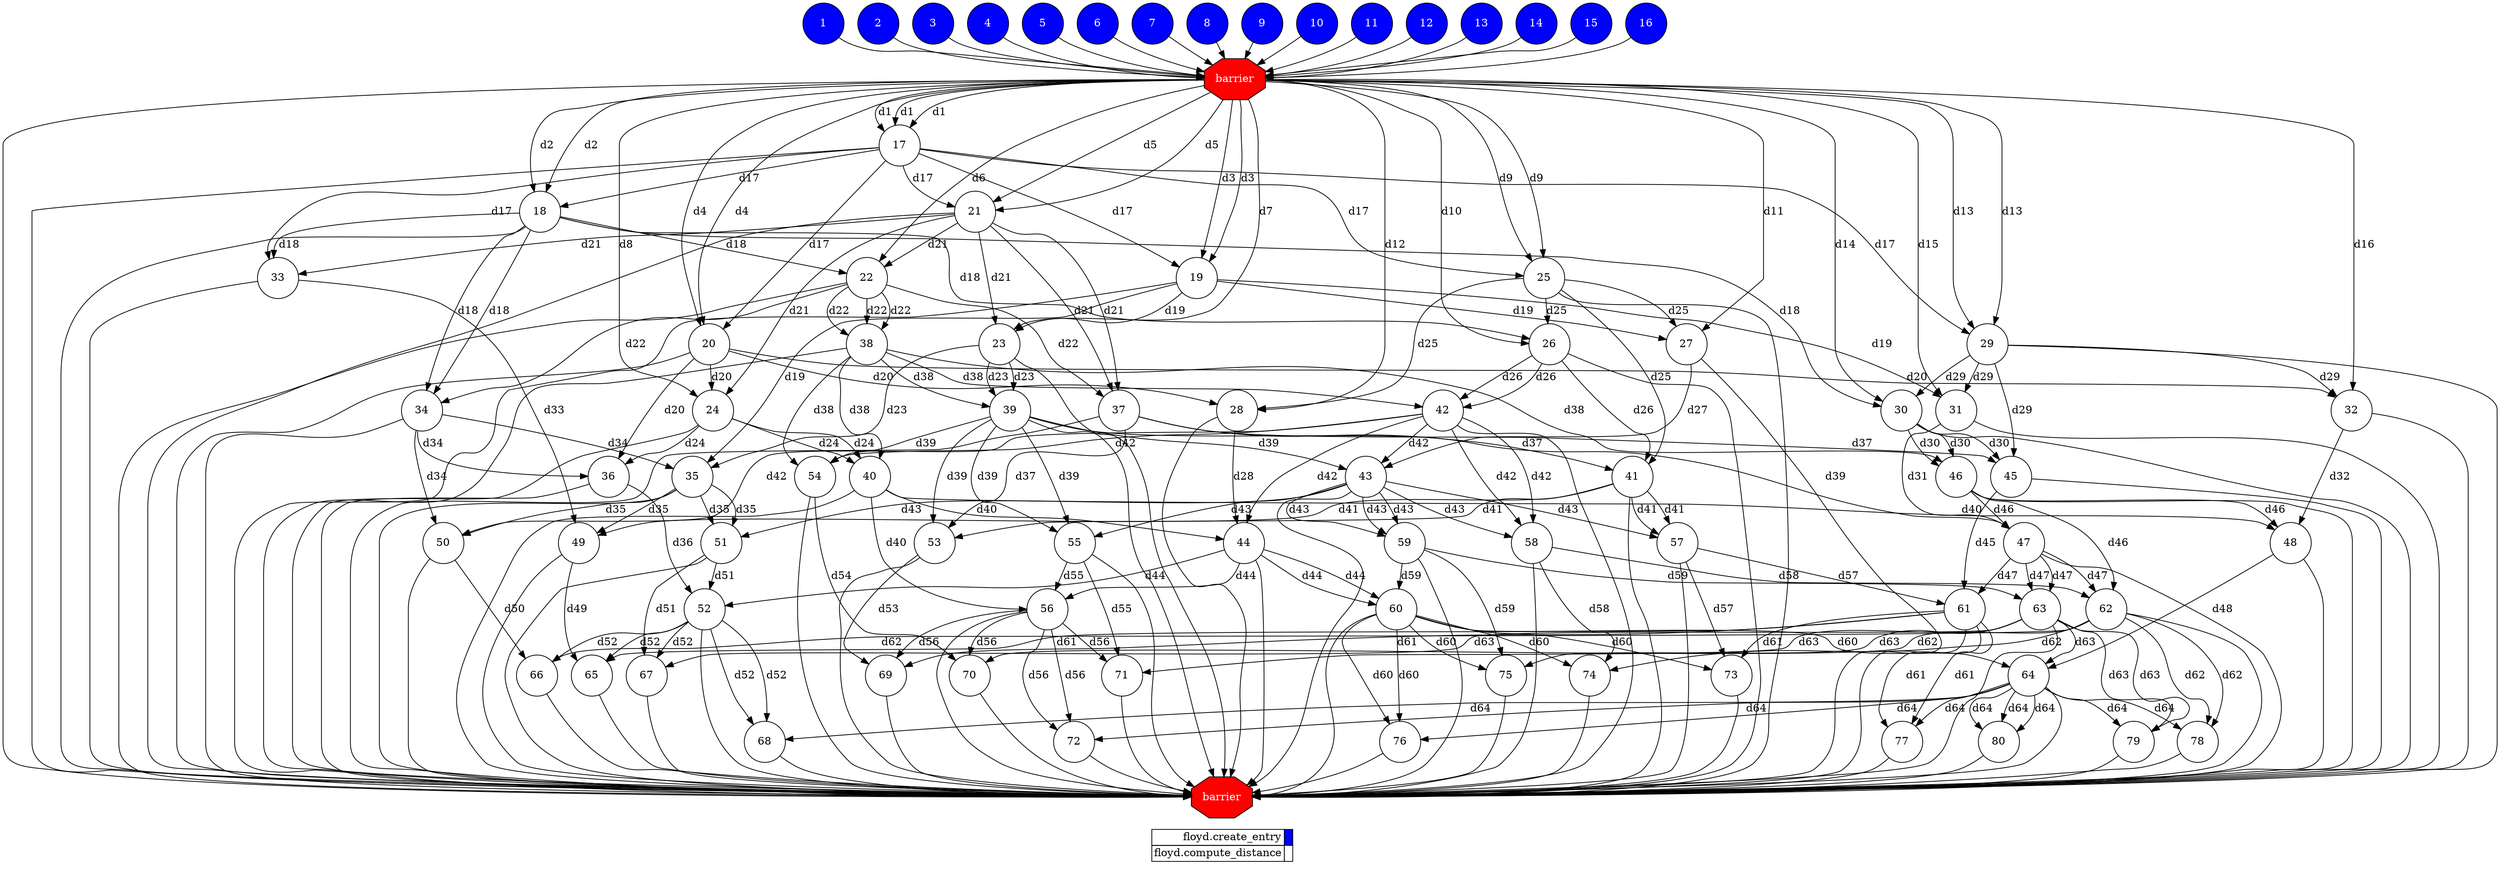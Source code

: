 digraph {
  rankdir=TB;
  labeljust="l";
  subgraph dependence_graph {
    ranksep=0.20;
    node[height=0.75];

1[shape=circle, style=filled fillcolor="#0000ff" fontcolor="#ffffff"];
2[shape=circle, style=filled fillcolor="#0000ff" fontcolor="#ffffff"];
3[shape=circle, style=filled fillcolor="#0000ff" fontcolor="#ffffff"];
4[shape=circle, style=filled fillcolor="#0000ff" fontcolor="#ffffff"];
5[shape=circle, style=filled fillcolor="#0000ff" fontcolor="#ffffff"];
6[shape=circle, style=filled fillcolor="#0000ff" fontcolor="#ffffff"];
7[shape=circle, style=filled fillcolor="#0000ff" fontcolor="#ffffff"];
8[shape=circle, style=filled fillcolor="#0000ff" fontcolor="#ffffff"];
9[shape=circle, style=filled fillcolor="#0000ff" fontcolor="#ffffff"];
10[shape=circle, style=filled fillcolor="#0000ff" fontcolor="#ffffff"];
11[shape=circle, style=filled fillcolor="#0000ff" fontcolor="#ffffff"];
12[shape=circle, style=filled fillcolor="#0000ff" fontcolor="#ffffff"];
13[shape=circle, style=filled fillcolor="#0000ff" fontcolor="#ffffff"];
14[shape=circle, style=filled fillcolor="#0000ff" fontcolor="#ffffff"];
15[shape=circle, style=filled fillcolor="#0000ff" fontcolor="#ffffff"];
16[shape=circle, style=filled fillcolor="#0000ff" fontcolor="#ffffff"];
Synchro1[label="barrier", shape=octagon, style=filled fillcolor="#ff0000" fontcolor="#FFFFFF"];
6 -> Synchro1;
3 -> Synchro1;
8 -> Synchro1;
16 -> Synchro1;
7 -> Synchro1;
15 -> Synchro1;
10 -> Synchro1;
5 -> Synchro1;
9 -> Synchro1;
12 -> Synchro1;
2 -> Synchro1;
14 -> Synchro1;
13 -> Synchro1;
1 -> Synchro1;
11 -> Synchro1;
4 -> Synchro1;
17[shape=circle, style=filled fillcolor="#ffffff" fontcolor="#000000"];
Synchro1 -> 17[ label="d1" ];
Synchro1 -> 17[ label="d1" ];
Synchro1 -> 17[ label="d1" ];
18[shape=circle, style=filled fillcolor="#ffffff" fontcolor="#000000"];
Synchro1 -> 18[ label="d2" ];
17 -> 18[ label="d17" ];
Synchro1 -> 18[ label="d2" ];
19[shape=circle, style=filled fillcolor="#ffffff" fontcolor="#000000"];
Synchro1 -> 19[ label="d3" ];
17 -> 19[ label="d17" ];
Synchro1 -> 19[ label="d3" ];
20[shape=circle, style=filled fillcolor="#ffffff" fontcolor="#000000"];
Synchro1 -> 20[ label="d4" ];
17 -> 20[ label="d17" ];
Synchro1 -> 20[ label="d4" ];
21[shape=circle, style=filled fillcolor="#ffffff" fontcolor="#000000"];
Synchro1 -> 21[ label="d5" ];
Synchro1 -> 21[ label="d5" ];
17 -> 21[ label="d17" ];
22[shape=circle, style=filled fillcolor="#ffffff" fontcolor="#000000"];
Synchro1 -> 22[ label="d6" ];
21 -> 22[ label="d21" ];
18 -> 22[ label="d18" ];
23[shape=circle, style=filled fillcolor="#ffffff" fontcolor="#000000"];
Synchro1 -> 23[ label="d7" ];
21 -> 23[ label="d21" ];
19 -> 23[ label="d19" ];
24[shape=circle, style=filled fillcolor="#ffffff" fontcolor="#000000"];
Synchro1 -> 24[ label="d8" ];
21 -> 24[ label="d21" ];
20 -> 24[ label="d20" ];
25[shape=circle, style=filled fillcolor="#ffffff" fontcolor="#000000"];
Synchro1 -> 25[ label="d9" ];
Synchro1 -> 25[ label="d9" ];
17 -> 25[ label="d17" ];
26[shape=circle, style=filled fillcolor="#ffffff" fontcolor="#000000"];
Synchro1 -> 26[ label="d10" ];
25 -> 26[ label="d25" ];
18 -> 26[ label="d18" ];
27[shape=circle, style=filled fillcolor="#ffffff" fontcolor="#000000"];
Synchro1 -> 27[ label="d11" ];
25 -> 27[ label="d25" ];
19 -> 27[ label="d19" ];
28[shape=circle, style=filled fillcolor="#ffffff" fontcolor="#000000"];
Synchro1 -> 28[ label="d12" ];
25 -> 28[ label="d25" ];
20 -> 28[ label="d20" ];
29[shape=circle, style=filled fillcolor="#ffffff" fontcolor="#000000"];
Synchro1 -> 29[ label="d13" ];
Synchro1 -> 29[ label="d13" ];
17 -> 29[ label="d17" ];
30[shape=circle, style=filled fillcolor="#ffffff" fontcolor="#000000"];
Synchro1 -> 30[ label="d14" ];
29 -> 30[ label="d29" ];
18 -> 30[ label="d18" ];
31[shape=circle, style=filled fillcolor="#ffffff" fontcolor="#000000"];
Synchro1 -> 31[ label="d15" ];
29 -> 31[ label="d29" ];
19 -> 31[ label="d19" ];
32[shape=circle, style=filled fillcolor="#ffffff" fontcolor="#000000"];
Synchro1 -> 32[ label="d16" ];
29 -> 32[ label="d29" ];
20 -> 32[ label="d20" ];
33[shape=circle, style=filled fillcolor="#ffffff" fontcolor="#000000"];
17 -> 33[ label="d17" ];
18 -> 33[ label="d18" ];
21 -> 33[ label="d21" ];
34[shape=circle, style=filled fillcolor="#ffffff" fontcolor="#000000"];
18 -> 34[ label="d18" ];
18 -> 34[ label="d18" ];
22 -> 34[ label="d22" ];
35[shape=circle, style=filled fillcolor="#ffffff" fontcolor="#000000"];
19 -> 35[ label="d19" ];
34 -> 35[ label="d34" ];
23 -> 35[ label="d23" ];
36[shape=circle, style=filled fillcolor="#ffffff" fontcolor="#000000"];
20 -> 36[ label="d20" ];
34 -> 36[ label="d34" ];
24 -> 36[ label="d24" ];
37[shape=circle, style=filled fillcolor="#ffffff" fontcolor="#000000"];
21 -> 37[ label="d21" ];
22 -> 37[ label="d22" ];
21 -> 37[ label="d21" ];
38[shape=circle, style=filled fillcolor="#ffffff" fontcolor="#000000"];
22 -> 38[ label="d22" ];
22 -> 38[ label="d22" ];
22 -> 38[ label="d22" ];
39[shape=circle, style=filled fillcolor="#ffffff" fontcolor="#000000"];
23 -> 39[ label="d23" ];
38 -> 39[ label="d38" ];
23 -> 39[ label="d23" ];
40[shape=circle, style=filled fillcolor="#ffffff" fontcolor="#000000"];
24 -> 40[ label="d24" ];
38 -> 40[ label="d38" ];
24 -> 40[ label="d24" ];
41[shape=circle, style=filled fillcolor="#ffffff" fontcolor="#000000"];
25 -> 41[ label="d25" ];
26 -> 41[ label="d26" ];
37 -> 41[ label="d37" ];
42[shape=circle, style=filled fillcolor="#ffffff" fontcolor="#000000"];
26 -> 42[ label="d26" ];
26 -> 42[ label="d26" ];
38 -> 42[ label="d38" ];
43[shape=circle, style=filled fillcolor="#ffffff" fontcolor="#000000"];
27 -> 43[ label="d27" ];
42 -> 43[ label="d42" ];
39 -> 43[ label="d39" ];
44[shape=circle, style=filled fillcolor="#ffffff" fontcolor="#000000"];
28 -> 44[ label="d28" ];
42 -> 44[ label="d42" ];
40 -> 44[ label="d40" ];
45[shape=circle, style=filled fillcolor="#ffffff" fontcolor="#000000"];
29 -> 45[ label="d29" ];
30 -> 45[ label="d30" ];
37 -> 45[ label="d37" ];
46[shape=circle, style=filled fillcolor="#ffffff" fontcolor="#000000"];
30 -> 46[ label="d30" ];
30 -> 46[ label="d30" ];
38 -> 46[ label="d38" ];
47[shape=circle, style=filled fillcolor="#ffffff" fontcolor="#000000"];
31 -> 47[ label="d31" ];
46 -> 47[ label="d46" ];
39 -> 47[ label="d39" ];
48[shape=circle, style=filled fillcolor="#ffffff" fontcolor="#000000"];
32 -> 48[ label="d32" ];
46 -> 48[ label="d46" ];
40 -> 48[ label="d40" ];
49[shape=circle, style=filled fillcolor="#ffffff" fontcolor="#000000"];
33 -> 49[ label="d33" ];
35 -> 49[ label="d35" ];
41 -> 49[ label="d41" ];
50[shape=circle, style=filled fillcolor="#ffffff" fontcolor="#000000"];
34 -> 50[ label="d34" ];
35 -> 50[ label="d35" ];
42 -> 50[ label="d42" ];
51[shape=circle, style=filled fillcolor="#ffffff" fontcolor="#000000"];
35 -> 51[ label="d35" ];
35 -> 51[ label="d35" ];
43 -> 51[ label="d43" ];
52[shape=circle, style=filled fillcolor="#ffffff" fontcolor="#000000"];
36 -> 52[ label="d36" ];
51 -> 52[ label="d51" ];
44 -> 52[ label="d44" ];
53[shape=circle, style=filled fillcolor="#ffffff" fontcolor="#000000"];
37 -> 53[ label="d37" ];
39 -> 53[ label="d39" ];
41 -> 53[ label="d41" ];
54[shape=circle, style=filled fillcolor="#ffffff" fontcolor="#000000"];
38 -> 54[ label="d38" ];
39 -> 54[ label="d39" ];
42 -> 54[ label="d42" ];
55[shape=circle, style=filled fillcolor="#ffffff" fontcolor="#000000"];
39 -> 55[ label="d39" ];
39 -> 55[ label="d39" ];
43 -> 55[ label="d43" ];
56[shape=circle, style=filled fillcolor="#ffffff" fontcolor="#000000"];
40 -> 56[ label="d40" ];
55 -> 56[ label="d55" ];
44 -> 56[ label="d44" ];
57[shape=circle, style=filled fillcolor="#ffffff" fontcolor="#000000"];
41 -> 57[ label="d41" ];
43 -> 57[ label="d43" ];
41 -> 57[ label="d41" ];
58[shape=circle, style=filled fillcolor="#ffffff" fontcolor="#000000"];
42 -> 58[ label="d42" ];
43 -> 58[ label="d43" ];
42 -> 58[ label="d42" ];
59[shape=circle, style=filled fillcolor="#ffffff" fontcolor="#000000"];
43 -> 59[ label="d43" ];
43 -> 59[ label="d43" ];
43 -> 59[ label="d43" ];
60[shape=circle, style=filled fillcolor="#ffffff" fontcolor="#000000"];
44 -> 60[ label="d44" ];
59 -> 60[ label="d59" ];
44 -> 60[ label="d44" ];
61[shape=circle, style=filled fillcolor="#ffffff" fontcolor="#000000"];
45 -> 61[ label="d45" ];
47 -> 61[ label="d47" ];
57 -> 61[ label="d57" ];
62[shape=circle, style=filled fillcolor="#ffffff" fontcolor="#000000"];
46 -> 62[ label="d46" ];
47 -> 62[ label="d47" ];
58 -> 62[ label="d58" ];
63[shape=circle, style=filled fillcolor="#ffffff" fontcolor="#000000"];
47 -> 63[ label="d47" ];
47 -> 63[ label="d47" ];
59 -> 63[ label="d59" ];
64[shape=circle, style=filled fillcolor="#ffffff" fontcolor="#000000"];
48 -> 64[ label="d48" ];
63 -> 64[ label="d63" ];
60 -> 64[ label="d60" ];
65[shape=circle, style=filled fillcolor="#ffffff" fontcolor="#000000"];
49 -> 65[ label="d49" ];
52 -> 65[ label="d52" ];
61 -> 65[ label="d61" ];
66[shape=circle, style=filled fillcolor="#ffffff" fontcolor="#000000"];
50 -> 66[ label="d50" ];
52 -> 66[ label="d52" ];
62 -> 66[ label="d62" ];
67[shape=circle, style=filled fillcolor="#ffffff" fontcolor="#000000"];
51 -> 67[ label="d51" ];
52 -> 67[ label="d52" ];
63 -> 67[ label="d63" ];
68[shape=circle, style=filled fillcolor="#ffffff" fontcolor="#000000"];
52 -> 68[ label="d52" ];
52 -> 68[ label="d52" ];
64 -> 68[ label="d64" ];
69[shape=circle, style=filled fillcolor="#ffffff" fontcolor="#000000"];
53 -> 69[ label="d53" ];
56 -> 69[ label="d56" ];
61 -> 69[ label="d61" ];
70[shape=circle, style=filled fillcolor="#ffffff" fontcolor="#000000"];
54 -> 70[ label="d54" ];
56 -> 70[ label="d56" ];
62 -> 70[ label="d62" ];
71[shape=circle, style=filled fillcolor="#ffffff" fontcolor="#000000"];
55 -> 71[ label="d55" ];
56 -> 71[ label="d56" ];
63 -> 71[ label="d63" ];
72[shape=circle, style=filled fillcolor="#ffffff" fontcolor="#000000"];
56 -> 72[ label="d56" ];
56 -> 72[ label="d56" ];
64 -> 72[ label="d64" ];
73[shape=circle, style=filled fillcolor="#ffffff" fontcolor="#000000"];
57 -> 73[ label="d57" ];
60 -> 73[ label="d60" ];
61 -> 73[ label="d61" ];
74[shape=circle, style=filled fillcolor="#ffffff" fontcolor="#000000"];
58 -> 74[ label="d58" ];
60 -> 74[ label="d60" ];
62 -> 74[ label="d62" ];
75[shape=circle, style=filled fillcolor="#ffffff" fontcolor="#000000"];
59 -> 75[ label="d59" ];
60 -> 75[ label="d60" ];
63 -> 75[ label="d63" ];
76[shape=circle, style=filled fillcolor="#ffffff" fontcolor="#000000"];
60 -> 76[ label="d60" ];
60 -> 76[ label="d60" ];
64 -> 76[ label="d64" ];
77[shape=circle, style=filled fillcolor="#ffffff" fontcolor="#000000"];
61 -> 77[ label="d61" ];
64 -> 77[ label="d64" ];
61 -> 77[ label="d61" ];
78[shape=circle, style=filled fillcolor="#ffffff" fontcolor="#000000"];
62 -> 78[ label="d62" ];
64 -> 78[ label="d64" ];
62 -> 78[ label="d62" ];
79[shape=circle, style=filled fillcolor="#ffffff" fontcolor="#000000"];
63 -> 79[ label="d63" ];
64 -> 79[ label="d64" ];
63 -> 79[ label="d63" ];
80[shape=circle, style=filled fillcolor="#ffffff" fontcolor="#000000"];
64 -> 80[ label="d64" ];
64 -> 80[ label="d64" ];
64 -> 80[ label="d64" ];
Synchro2[label="barrier", shape=octagon, style=filled fillcolor="#ff0000" fontcolor="#FFFFFF"];
Synchro1 -> Synchro2;
79 -> Synchro2;
41 -> Synchro2;
37 -> Synchro2;
30 -> Synchro2;
70 -> Synchro2;
28 -> Synchro2;
48 -> Synchro2;
34 -> Synchro2;
19 -> Synchro2;
66 -> Synchro2;
32 -> Synchro2;
42 -> Synchro2;
26 -> Synchro2;
47 -> Synchro2;
50 -> Synchro2;
31 -> Synchro2;
27 -> Synchro2;
62 -> Synchro2;
36 -> Synchro2;
58 -> Synchro2;
17 -> Synchro2;
24 -> Synchro2;
40 -> Synchro2;
25 -> Synchro2;
56 -> Synchro2;
65 -> Synchro2;
43 -> Synchro2;
61 -> Synchro2;
22 -> Synchro2;
64 -> Synchro2;
23 -> Synchro2;
44 -> Synchro2;
53 -> Synchro2;
35 -> Synchro2;
67 -> Synchro2;
75 -> Synchro2;
76 -> Synchro2;
80 -> Synchro2;
29 -> Synchro2;
46 -> Synchro2;
21 -> Synchro2;
55 -> Synchro2;
69 -> Synchro2;
51 -> Synchro2;
68 -> Synchro2;
54 -> Synchro2;
33 -> Synchro2;
72 -> Synchro2;
63 -> Synchro2;
73 -> Synchro2;
18 -> Synchro2;
71 -> Synchro2;
59 -> Synchro2;
45 -> Synchro2;
49 -> Synchro2;
52 -> Synchro2;
78 -> Synchro2;
60 -> Synchro2;
74 -> Synchro2;
57 -> Synchro2;
38 -> Synchro2;
39 -> Synchro2;
77 -> Synchro2;
20 -> Synchro2;  }
  subgraph legend {
    rank=sink;
    node [shape=plaintext, height=0.75];
    ranksep=0.20;
    label = "Legend";
    key [label=<
      <table border="0" cellpadding="2" cellspacing="0" cellborder="1">
<tr>
<td align="right">floyd.create_entry</td>
<td bgcolor="#0000ff">&nbsp;</td>
</tr>
<tr>
<td align="right">floyd.compute_distance</td>
<td bgcolor="#ffffff">&nbsp;</td>
</tr>
      </table>
    >]
  }
}
